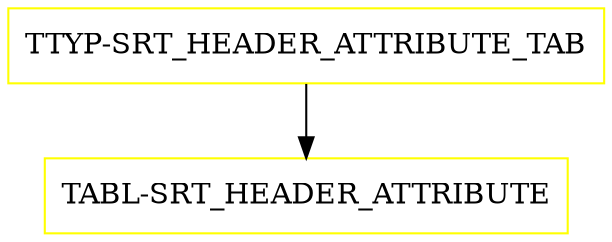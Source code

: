digraph G {
  "TTYP-SRT_HEADER_ATTRIBUTE_TAB" [shape=box,color=yellow];
  "TABL-SRT_HEADER_ATTRIBUTE" [shape=box,color=yellow,URL="./TABL_SRT_HEADER_ATTRIBUTE.html"];
  "TTYP-SRT_HEADER_ATTRIBUTE_TAB" -> "TABL-SRT_HEADER_ATTRIBUTE";
}
